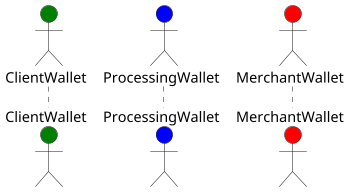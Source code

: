 @startuml
'https://plantuml.com/state-diagram

scale 350 width
Actor ClientWallet #green
Actor ClientWallet #green
Actor ProcessingWallet #blue
Actor MerchantWallet #red
@enduml